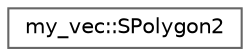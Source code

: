 digraph "クラス階層図"
{
 // LATEX_PDF_SIZE
  bgcolor="transparent";
  edge [fontname=Helvetica,fontsize=10,labelfontname=Helvetica,labelfontsize=10];
  node [fontname=Helvetica,fontsize=10,shape=box,height=0.2,width=0.4];
  rankdir="LR";
  Node0 [id="Node000000",label="my_vec::SPolygon2",height=0.2,width=0.4,color="grey40", fillcolor="white", style="filled",URL="$structmy__vec_1_1_s_polygon2.html",tooltip="2次元の多角形を表す構造体"];
}
